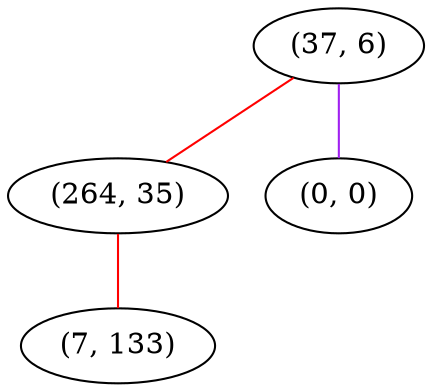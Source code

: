 graph "" {
"(37, 6)";
"(264, 35)";
"(7, 133)";
"(0, 0)";
"(37, 6)" -- "(264, 35)"  [color=red, key=0, weight=1];
"(37, 6)" -- "(0, 0)"  [color=purple, key=0, weight=4];
"(264, 35)" -- "(7, 133)"  [color=red, key=0, weight=1];
}
